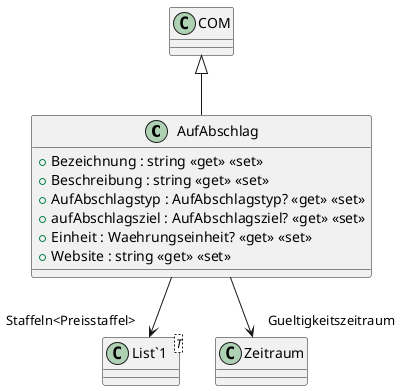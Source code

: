 @startuml
class AufAbschlag {
    + Bezeichnung : string <<get>> <<set>>
    + Beschreibung : string <<get>> <<set>>
    + AufAbschlagstyp : AufAbschlagstyp? <<get>> <<set>>
    + aufAbschlagsziel : AufAbschlagsziel? <<get>> <<set>>
    + Einheit : Waehrungseinheit? <<get>> <<set>>
    + Website : string <<get>> <<set>>
}
class "List`1"<T> {
}
COM <|-- AufAbschlag
AufAbschlag --> "Gueltigkeitszeitraum" Zeitraum
AufAbschlag --> "Staffeln<Preisstaffel>" "List`1"
@enduml
